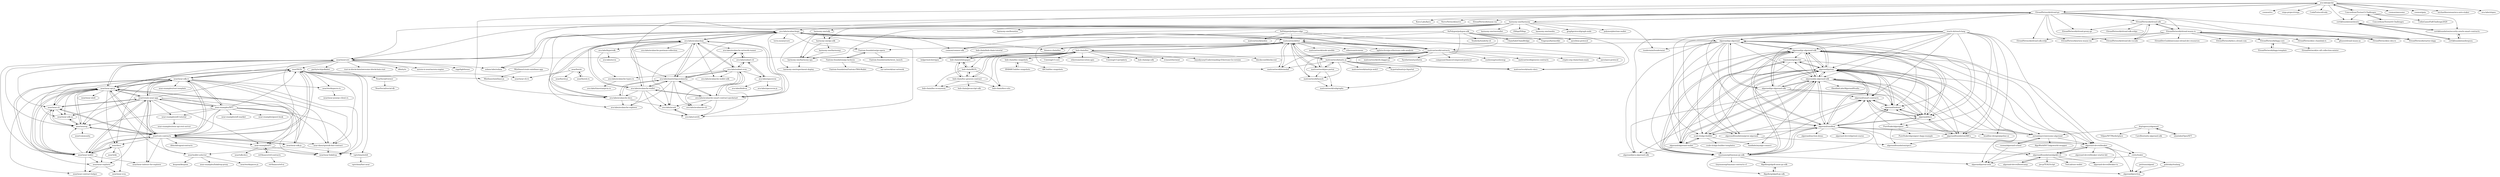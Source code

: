 digraph G {
"ava-labs/avalanchego" -> "ava-labs/avalanchejs"
"ava-labs/avalanchego" -> "ava-labs/avalanche-wallet"
"ava-labs/avalanchego" -> "near/nearcore"
"ava-labs/avalanchego" -> "ava-labs/mastering-avalanche"
"ava-labs/avalanchego" -> "terra-money/core" ["e"=1]
"ava-labs/avalanchego" -> "ava-labs/coreth"
"ava-labs/avalanchego" -> "cosmos/cosmos-sdk" ["e"=1]
"ava-labs/avalanchego" -> "ava-labs/avalanche-smart-contract-quickstart"
"ava-labs/avalanchego" -> "solana-labs/solana" ["e"=1]
"ava-labs/avalanchego" -> "Fantom-foundation/go-opera"
"ava-labs/avalanchego" -> "maticnetwork/bor"
"ava-labs/avalanchego" -> "ava-labs/avalanche-docs"
"ava-labs/avalanchego" -> "algorand/go-algorand"
"ava-labs/avalanchego" -> "binance-chain/bsc" ["e"=1]
"ava-labs/avalanchego" -> "maticnetwork/contracts"
"bnb-chain/whitepaper" -> "bnb-chain/BEPs"
"bnb-chain/whitepaper" -> "bnb-chain/bsc-genesis-contract"
"bnb-chain/whitepaper" -> "bnb-chain/bsc"
"maticnetwork/contracts" -> "maticnetwork/matic.js"
"maticnetwork/contracts" -> "maticnetwork/pos-portal"
"maticnetwork/contracts" -> "maticnetwork/bor"
"maticnetwork/contracts" -> "maticnetwork/heimdall"
"maticnetwork/contracts" -> "maticnetwork/matic-docs"
"maticnetwork/contracts" -> "maticnetwork/launch"
"maticnetwork/contracts" -> "ava-labs/avalanchego"
"maticnetwork/contracts" -> "aave/aave-protocol" ["e"=1]
"maticnetwork/contracts" -> "maticnetwork/eth-dagger.js"
"maticnetwork/contracts" -> "Synthetixio/synthetix" ["e"=1]
"maticnetwork/contracts" -> "near/nearcore"
"maticnetwork/contracts" -> "compound-finance/compound-protocol" ["e"=1]
"maticnetwork/contracts" -> "sushiswap/sushiswap" ["e"=1]
"maticnetwork/contracts" -> "maticnetwork/genesis-contracts"
"maticnetwork/contracts" -> "crypto-org-chain/chain-main" ["e"=1]
"0xPolygon/polygon-edge" -> "maticnetwork/matic-docs"
"0xPolygon/polygon-edge" -> "maticnetwork/contracts"
"0xPolygon/polygon-edge" -> "maticnetwork/miden" ["e"=1]
"0xPolygon/polygon-edge" -> "maticnetwork/bor"
"0xPolygon/polygon-edge" -> "maticnetwork/heimdall"
"bnb-chain/bsc" -> "bnb-chain/bsc-genesis-contract"
"bnb-chain/bsc" -> "bnb-chain/bsc-snapshots"
"bnb-chain/bsc" -> "bnb-chain/whitepaper"
"bnb-chain/bsc" -> "bnb-chain/BEPs"
"bnb-chain/bsc" -> "maticnetwork/bor"
"bnb-chain/bsc" -> "ledgerwatch/erigon" ["e"=1]
"bnb-chain/bsc" -> "bnb-chain/bsc-ecosystem"
"bnb-chain/bsc" -> "Uniswap/v3-core" ["e"=1]
"bnb-chain/bsc" -> "bnb-chain/docs-site"
"bnb-chain/bsc" -> "ethereum/execution-apis" ["e"=1]
"bnb-chain/bsc" -> "Uniswap/v3-periphery" ["e"=1]
"bnb-chain/bsc" -> "bnb-chain/go-sdk"
"bnb-chain/bsc" -> "evmos/ethermint" ["e"=1]
"bnb-chain/bsc" -> "hsyodyssey/Understanding-Ethereum-Go-version" ["e"=1]
"bnb-chain/bsc" -> "blockscout/blockscout" ["e"=1]
"algorand/go-algorand" -> "algorand/py-algorand-sdk"
"algorand/go-algorand" -> "algorand/pyteal"
"algorand/go-algorand" -> "algorand/go-algorand-sdk"
"algorand/go-algorand" -> "algorand/js-algorand-sdk"
"algorand/go-algorand" -> "algorand/sandbox"
"algorand/go-algorand" -> "algorand/algorand-wallet"
"algorand/go-algorand" -> "algorand/indexer"
"algorand/go-algorand" -> "tinymanorg/tinyman-py-sdk"
"algorand/go-algorand" -> "algorand/docs"
"algorand/go-algorand" -> "ava-labs/avalanchego"
"algorand/go-algorand" -> "algorandfoundation/ARCs"
"algorand/go-algorand" -> "tendermint/tendermint" ["e"=1]
"algorand/go-algorand" -> "cosmos/cosmos-sdk" ["e"=1]
"algorand/go-algorand" -> "scale-it/algo-builder"
"algorand/go-algorand" -> "algorand/java-algorand-sdk"
"harmony-one/harmony" -> "harmony-one/sdk"
"harmony-one/harmony" -> "harmony-one/harmony-ops"
"harmony-one/harmony" -> "harmony-one/go-sdk"
"harmony-one/harmony" -> "cosmos/cosmos-sdk" ["e"=1]
"harmony-one/harmony" -> "harmony-one/bounties"
"harmony-one/harmony" -> "harmony-one/onewallet"
"harmony-one/harmony" -> "ElrondNetwork/elrond-go"
"harmony-one/harmony" -> "near/nearcore"
"harmony-one/harmony" -> "Zilliqa/Zilliqa" ["e"=1]
"harmony-one/harmony" -> "harmony-one/onebtc"
"harmony-one/harmony" -> "solana-labs/solana" ["e"=1]
"harmony-one/harmony" -> "ava-labs/avalanchego"
"harmony-one/harmony" -> "tendermint/tendermint" ["e"=1]
"harmony-one/harmony" -> "graphprotocol/graph-node" ["e"=1]
"harmony-one/harmony" -> "polymorpher/one-wallet"
"ava-labs/avalanche-smart-contract-quickstart" -> "ava-labs/mastering-avalanche"
"ava-labs/avalanche-smart-contract-quickstart" -> "ava-labs/avalanchejs"
"ava-labs/avalanche-smart-contract-quickstart" -> "ava-labs/coreth"
"ava-labs/avalanche-smart-contract-quickstart" -> "ava-labs/subnet-evm"
"ava-labs/avalanche-smart-contract-quickstart" -> "ava-labs/avash"
"ava-labs/avalanche-smart-contract-quickstart" -> "ava-labs/avalanche-wallet"
"ava-labs/avalanche-smart-contract-quickstart" -> "ava-labs/avalanche-cli"
"near/nearcore" -> "near/near-sdk-rs"
"near/nearcore" -> "near/near-api-js"
"near/nearcore" -> "near/create-near-app"
"near/nearcore" -> "near/near-cli"
"near/nearcore" -> "near/core-contracts"
"near/nearcore" -> "ava-labs/avalanchego"
"near/nearcore" -> "aurora-is-near/aurora-engine" ["e"=1]
"near/nearcore" -> "near/nearup"
"near/nearcore" -> "solana-labs/solana" ["e"=1]
"near/nearcore" -> "near/near-wallet"
"near/nearcore" -> "sigp/lighthouse" ["e"=1]
"near/nearcore" -> "paritytech/polkadot" ["e"=1]
"near/nearcore" -> "rust-in-blockchain/awesome-blockchain-rust" ["e"=1]
"near/nearcore" -> "dfinity/ic" ["e"=1]
"near/nearcore" -> "near/NEPs"
"bnb-chain/BEPs" -> "bnb-chain/bsc-genesis-contract"
"bnb-chain/BEPs" -> "bnb-chain/whitepaper"
"bnb-chain/BEPs" -> "bnb-chain/docs-site"
"bnb-chain/BEPs" -> "bnb-chain/bsc-ecosystem"
"bnb-chain/bsc-genesis-contract" -> "bnb-chain/BEPs"
"bnb-chain/bsc-genesis-contract" -> "bnb-chain/whitepaper"
"bnb-chain/bsc-genesis-contract" -> "bnb-chain/docs-site"
"bnb-chain/bsc-genesis-contract" -> "bnb-chain/bsc"
"bnb-chain/bsc-genesis-contract" -> "bnb-chain/bsc-ecosystem"
"bnb-chain/bsc-genesis-contract" -> "bnb-chain/javascript-sdk"
"reach-sh/reach-lang" -> "algorand/js-algorand-sdk"
"reach-sh/reach-lang" -> "algorandfoundation/ARCs"
"reach-sh/reach-lang" -> "algorand/pyteal"
"reach-sh/reach-lang" -> "algorand/sandbox"
"reach-sh/reach-lang" -> "PureStake/algosigner"
"reach-sh/reach-lang" -> "scale-it/algo-builder"
"reach-sh/reach-lang" -> "algorand/go-algorand"
"reach-sh/reach-lang" -> "algorand-devrel/beaker"
"reach-sh/reach-lang" -> "algorand/docs"
"reach-sh/reach-lang" -> "algorand/py-algorand-sdk"
"reach-sh/reach-lang" -> "algorandfoundation/grow-algorand"
"reach-sh/reach-lang" -> "tinymanorg/tinyman-py-sdk"
"reach-sh/reach-lang" -> "algorand/go-algorand-sdk"
"reach-sh/reach-lang" -> "algorand/smart-contracts"
"reach-sh/reach-lang" -> "headline-design/pipeline-ui"
"ava-labs/avalanche-wallet" -> "ava-labs/avalanche-explorer"
"ava-labs/avalanche-wallet" -> "ava-labs/avalanchejs"
"ava-labs/avalanche-wallet" -> "ava-labs/avash"
"ava-labs/avalanche-wallet" -> "ava-labs/mastering-avalanche"
"ava-labs/avalanche-wallet" -> "ava-labs/coreth"
"ava-labs/avalanche-wallet" -> "ava-labs/avalanche-smart-contract-quickstart"
"ava-labs/avalanche-wallet" -> "ava-labs/avalanche-docs"
"ava-labs/avalanche-wallet" -> "ava-labs/avalanchego"
"ava-labs/avalanchejs" -> "ava-labs/avalanche-wallet"
"ava-labs/avalanchejs" -> "ava-labs/avalanche-explorer"
"ava-labs/avalanchejs" -> "ava-labs/avalanche-docs"
"ava-labs/avalanchejs" -> "ava-labs/subnet-evm"
"ava-labs/avalanchejs" -> "ava-labs/avalanche-smart-contract-quickstart"
"ava-labs/avalanchejs" -> "ava-labs/avash"
"ava-labs/avalanchejs" -> "ava-labs/mastering-avalanche"
"ava-labs/avalanchejs" -> "ava-labs/avalanche-wallet-sdk"
"ava-labs/avalanchejs" -> "ava-labs/avalanchego"
"ava-labs/avalanchejs" -> "ava-labs/avalanche-postman-collection"
"ava-labs/avalanchejs" -> "ava-labs/hypersdk"
"ava-labs/avalanchejs" -> "ava-labs/avalanche-network-runner"
"ava-labs/avash" -> "ava-labs/coreth"
"ava-labs/coreth" -> "ava-labs/avash"
"ava-labs/mastering-avalanche" -> "ava-labs/avalanche-smart-contract-quickstart"
"ava-labs/mastering-avalanche" -> "ava-labs/avalanche-wallet"
"ava-labs/mastering-avalanche" -> "ava-labs/avalanche-docs"
"ava-labs/mastering-avalanche" -> "ava-labs/avalanchejs"
"ava-labs/mastering-avalanche" -> "ava-labs/avash"
"ava-labs/mastering-avalanche" -> "ava-labs/avalanche-explorer"
"ava-labs/mastering-avalanche" -> "ava-labs/avalanche-cli"
"ava-labs/mastering-avalanche" -> "ava-labs/subnet-evm"
"ava-labs/mastering-avalanche" -> "ava-labs/avalanche-network-runner"
"0xPolygon/polygon-sdk" -> "maticnetwork/matic.js"
"0xPolygon/polygon-sdk" -> "ChainSafe/ChainBridge" ["e"=1]
"0xPolygon/polygon-sdk" -> "maticnetwork/matic-docs"
"0xPolygon/polygon-sdk" -> "Trapesys/fastmerkle"
"0xPolygon/polygon-sdk" -> "maticnetwork/contracts"
"0xPolygon/polygon-sdk" -> "binance-chain/bsc" ["e"=1]
"0xPolygon/polygon-sdk" -> "aave/lens-protocol" ["e"=1]
"0xPolygon/polygon-sdk" -> "Tenderly/tenderly-cli" ["e"=1]
"0xPolygon/polygon-sdk" -> "maticnetwork/bor"
"ElrondNetwork/elrond-go" -> "ElrondNetwork/elrond-sdk"
"ElrondNetwork/elrond-go" -> "ElrondNetwork/elrond-wasm-rs"
"ElrondNetwork/elrond-go" -> "ElrondNetwork/arwen-wasm-vm"
"ElrondNetwork/elrond-go" -> "ElrondNetwork/sc-dex-rs"
"ElrondNetwork/elrond-go" -> "ava-labs/gecko"
"ElrondNetwork/elrond-go" -> "ElrondNetwork/elrond-ide-vscode"
"ElrondNetwork/elrond-go" -> "ElrondNetwork/elrond-proxy-go"
"ElrondNetwork/elrond-go" -> "ElrondNetwork/starter-dapp"
"ElrondNetwork/elrond-go" -> "Kava-Labs/kava" ["e"=1]
"ElrondNetwork/elrond-go" -> "algorand/go-algorand"
"ElrondNetwork/elrond-go" -> "ElrondNetwork/elrond-sdk-erdjs"
"ElrondNetwork/elrond-go" -> "near/nearcore"
"ElrondNetwork/elrond-go" -> "NerveNetwork/nerve" ["e"=1]
"ElrondNetwork/elrond-go" -> "ElrondNetwork/wasm-vm"
"ElrondNetwork/elrond-go" -> "harmony-one/harmony"
"ava-labs/avalanche-docs" -> "ava-labs/avalanchejs"
"ava-labs/avalanche-docs" -> "ava-labs/avash"
"ava-labs/avalanche-docs" -> "ava-labs/avalanche-explorer"
"ava-labs/avalanche-docs" -> "ava-labs/mastering-avalanche"
"ava-labs/subnet-evm" -> "ava-labs/subnet-cli"
"ava-labs/subnet-evm" -> "ava-labs/spacesvm"
"ava-labs/subnet-evm" -> "ava-labs/avalanche-cli"
"ava-labs/subnet-evm" -> "ava-labs/avalanchejs"
"ava-labs/subnet-evm" -> "ava-labs/avalanche-network-runner"
"ava-labs/subnet-evm" -> "ava-labs/avalanche-wallet-sdk"
"ava-labs/subnet-evm" -> "ava-labs/coreth"
"ava-labs/subnet-evm" -> "ava-labs/avalanche-types-rs"
"ava-labs/subnet-evm" -> "ava-labs/avalanche-smart-contract-quickstart"
"ava-labs/subnet-evm" -> "ava-labs/mastering-avalanche"
"ava-labs/gecko" -> "ava-labs/mastering-avalanche"
"ava-labs/gecko" -> "cosmos/ics" ["e"=1]
"ava-labs/gecko" -> "ElrondNetwork/elrond-go"
"ava-labs/gecko" -> "virgo-project/virgo" ["e"=1]
"ava-labs/gecko" -> "CodaProtocol/coda" ["e"=1]
"ava-labs/gecko" -> "Concordium/Testnet3-Challenges"
"ava-labs/gecko" -> "cosmos/awesome" ["e"=1]
"ava-labs/gecko" -> "certikfoundation/shentu"
"ava-labs/gecko" -> "cosmos/gaia" ["e"=1]
"ava-labs/gecko" -> "michaelbnewman/ava-auto-staker"
"ava-labs/gecko" -> "ava-labs/slopes"
"ava-labs/gecko" -> "ava-labs/avalanche-docs"
"near-examples/NFT" -> "near/near-sdk-rs"
"near-examples/NFT" -> "near-examples/FT"
"near-examples/NFT" -> "near/near-linkdrop"
"near-examples/NFT" -> "near/create-near-app"
"near-examples/NFT" -> "near/NEPs"
"near-examples/NFT" -> "near-examples/nft-market"
"near-examples/NFT" -> "near/near-api-js"
"near-examples/NFT" -> "near-examples/nft-tutorial"
"near-examples/NFT" -> "near/core-contracts"
"near-examples/NFT" -> "near-daos/sputnik-dao-contract"
"near-examples/NFT" -> "near-examples/guest-book"
"near-examples/NFT" -> "near/nearup"
"near-examples/NFT" -> "near/near-wallet"
"near/near-sdk-rs" -> "near/NEPs"
"near/near-sdk-rs" -> "near/core-contracts"
"near/near-sdk-rs" -> "near-examples/NFT"
"near/near-sdk-rs" -> "near/near-api-js"
"near/near-sdk-rs" -> "near/create-near-app"
"near/near-sdk-rs" -> "near/nearup"
"near/near-sdk-rs" -> "near-examples/FT"
"near/near-sdk-rs" -> "near/workspaces-rs"
"near/near-sdk-rs" -> "near/near-sdk-as"
"near/near-sdk-rs" -> "near/near-cli"
"near/near-sdk-rs" -> "near/near-linkdrop"
"near/near-sdk-rs" -> "near-examples/rust-template"
"near/near-sdk-rs" -> "near-daos/sputnik-dao-contract"
"near/near-sdk-rs" -> "near/docs"
"near/near-sdk-rs" -> "near/near-wallet"
"ElrondNetwork/elrond-wasm-rs" -> "ElrondNetwork/sc-dex-rs"
"ElrondNetwork/elrond-wasm-rs" -> "ElrondNetwork/elrond-sdk"
"ElrondNetwork/elrond-wasm-rs" -> "ElrondNetwork/docs.elrond.com"
"ElrondNetwork/elrond-wasm-rs" -> "ElrondNetwork/elrond-ide-vscode"
"ElrondNetwork/elrond-wasm-rs" -> "ElrondNetwork/dapp-core"
"ElrondNetwork/elrond-wasm-rs" -> "ElrondNetwork/sc-chainlink-rs"
"ElrondNetwork/elrond-wasm-rs" -> "gfusee/elrond-wasm-as"
"ElrondNetwork/elrond-wasm-rs" -> "ElrondNetwork/starter-dapp"
"ElrondNetwork/elrond-wasm-rs" -> "ElrondNetwork/arwen-wasm-vm"
"ElrondNetwork/elrond-wasm-rs" -> "ElrondDevGuild/awesome-elrond-dev-resources"
"ElrondNetwork/elrond-wasm-rs" -> "ElrondNetwork/elrond-sdk-erdjs"
"near/docs" -> "near/near-explorer"
"near/docs" -> "near/near-evm"
"near/docs" -> "near/wiki"
"near/docs" -> "near/near-wallet"
"Fantom-foundation/go-lachesis" -> "Fantom-foundation/go-opera"
"Fantom-foundation/go-lachesis" -> "Fantom-foundation/Fantom-PWA-Wallet"
"Fantom-foundation/go-lachesis" -> "xar-network/xar-network"
"NearSocial/viewer" -> "NearSocial/social-db"
"near/workspaces-rs" -> "near/near-jsonrpc-client-rs"
"near/borsh" -> "near/borsh-rs"
"near/borsh" -> "near/borsh-js"
"near/borsh" -> "near/near-cli-rs"
"near/borsh-rs" -> "near/borsh"
"Concordium/Testnet4-Challenges" -> "Concordium/Testnet3-Challenges"
"ava-labs/avalanche-types-rs" -> "ava-labs/timestampvm-rs"
"algorand-devrel/beaker" -> "algorand-devrel/beaker-ts"
"algorand-devrel/beaker" -> "algorand/pyteal-utils"
"algorand-devrel/beaker" -> "algorand/graviton"
"algorand-devrel/beaker" -> "crytic/tealer"
"algorand-devrel/beaker" -> "algorandfoundation/algokit-cli"
"algorand-devrel/beaker" -> "algorand-devrel/beaker-starter-kit"
"algorand/py-algorand-sdk" -> "algorand/pyteal"
"algorand/py-algorand-sdk" -> "algorand/sandbox"
"algorand/py-algorand-sdk" -> "tinymanorg/tinyman-py-sdk"
"algorand/py-algorand-sdk" -> "algorand/js-algorand-sdk"
"algorand/py-algorand-sdk" -> "algorand/docs"
"algorand/py-algorand-sdk" -> "algorand/go-algorand-sdk"
"algorand/py-algorand-sdk" -> "algorand-devrel/beaker"
"algorand/py-algorand-sdk" -> "algorand/indexer"
"algorand/py-algorand-sdk" -> "algorandfoundation/algokit-cli"
"algorand/py-algorand-sdk" -> "algorand/go-algorand"
"algorand/py-algorand-sdk" -> "aorumbayev/awesome-algorand"
"algorand/py-algorand-sdk" -> "tinymanorg/asa-list"
"algorand/py-algorand-sdk" -> "algorand/algorand-wallet"
"algorand/py-algorand-sdk" -> "algorandfoundation/grow-algorand"
"algorand/py-algorand-sdk" -> "crytic/tealer"
"algorand/pyteal" -> "algorand/py-algorand-sdk"
"algorand/pyteal" -> "algorand/sandbox"
"algorand/pyteal" -> "algorand/js-algorand-sdk"
"algorand/pyteal" -> "tinymanorg/tinyman-py-sdk"
"algorand/pyteal" -> "algorand/docs"
"algorand/pyteal" -> "algorand/indexer"
"algorand/pyteal" -> "algorand-devrel/beaker"
"algorand/pyteal" -> "algorand/smart-contracts"
"algorand/pyteal" -> "algorand/algorand-wallet"
"algorand/pyteal" -> "algorand/pyteal-utils"
"algorand/pyteal" -> "scale-it/algo-builder"
"algorand/pyteal" -> "tinymanorg/asa-list"
"algorand/pyteal" -> "aorumbayev/awesome-algorand"
"algorand/pyteal" -> "algorand/go-algorand"
"algorand/pyteal" -> "algorandfoundation/ARCs"
"algorand/sandbox" -> "algorand/pyteal"
"algorand/sandbox" -> "algorand/py-algorand-sdk"
"algorand/sandbox" -> "algorand/js-algorand-sdk"
"algorand/sandbox" -> "algorand/smart-contracts"
"algorand/sandbox" -> "algorand/docs"
"algorand/sandbox" -> "tinymanorg/tinyman-py-sdk"
"algorand/sandbox" -> "algorand/auction-demo"
"algorand/sandbox" -> "algorand-devrel/beaker"
"algorand/sandbox" -> "algorand/indexer"
"algorand/sandbox" -> "algorandfoundation/ARCs"
"algorand/sandbox" -> "algorand-devrel/pyteal-course"
"algorand/sandbox" -> "aorumbayev/awesome-algorand"
"algorand/sandbox" -> "algorandfoundation/algokit-cli"
"algorand/sandbox" -> "algorandfoundation/grow-algorand"
"algorand/sandbox" -> "scale-it/algo-builder"
"algorandfoundation/grow-algorand" -> "algorandfoundation/specs"
"aorumbayev/awesome-algorand" -> "cusma/algorand-school"
"aorumbayev/awesome-algorand" -> "algorand-devrel/beaker"
"aorumbayev/awesome-algorand" -> "AlgoWorldNFT/algoworld-swapper"
"algorand/pyteal-utils" -> "algorand/graviton"
"algorand/smart-contracts" -> "algorand/docs"
"algorand/smart-contracts" -> "algorand/indexer"
"tinymanorg/tinyman-py-sdk" -> "algorand/py-algorand-sdk"
"tinymanorg/tinyman-py-sdk" -> "algorand/pyteal"
"tinymanorg/tinyman-py-sdk" -> "Algofiorg/algofi-py-sdk"
"tinymanorg/tinyman-py-sdk" -> "Algofiorg/algofi-amm-py-sdk"
"tinymanorg/tinyman-py-sdk" -> "algorand/pyteal-utils"
"tinymanorg/tinyman-py-sdk" -> "tinymanorg/tinyman-contracts-v1"
"tinymanorg/tinyman-py-sdk" -> "algorand/sandbox"
"tinymanorg/tinyman-py-sdk" -> "tinymanorg/asa-list"
"tinymanorg/tinyman-py-sdk" -> "algorand/indexer"
"maticnetwork/matic.js" -> "maticnetwork/pos-portal"
"maticnetwork/matic.js" -> "maticnetwork/contracts"
"maticnetwork/matic.js" -> "maticnetwork/bor"
"maticnetwork/matic.js" -> "maticnetwork/launch"
"maticnetwork/matic.js" -> "maticnetwork/subgraphs"
"maticnetwork/matic.js" -> "maticnetwork/heimdall"
"maticnetwork/matic.js" -> "maticnetwork/maticjs-web3"
"maticnetwork/matic.js" -> "maticnetwork/matic-docs"
"maticnetwork/matic.js" -> "fx-portal/maticjs-fxportal"
"maticnetwork/heimdall" -> "maticnetwork/bor"
"near/near-api-js" -> "near/create-near-app"
"near/near-api-js" -> "near/nearup"
"near/near-api-js" -> "near/near-cli"
"near/near-api-js" -> "near/core-contracts"
"near/near-api-js" -> "near/near-sdk-rs"
"near/near-api-js" -> "near/NEPs"
"near/near-api-js" -> "near/near-wallet"
"near/near-api-js" -> "near/docs"
"near/near-api-js" -> "near/near-explorer"
"near/near-api-js" -> "near/near-sdk-as"
"near/near-api-js" -> "near/wallet-selector"
"near/near-api-js" -> "near/near-sdk-js"
"near/near-api-js" -> "near/near-shell" ["e"=1]
"near/near-api-js" -> "near/near-contract-helper"
"near/near-api-js" -> "near/nearcore"
"near/create-near-app" -> "near/near-api-js"
"near/create-near-app" -> "near/near-cli"
"near/create-near-app" -> "near/core-contracts"
"near/create-near-app" -> "near/nearup"
"near/create-near-app" -> "near/near-sdk-as"
"near/create-near-app" -> "near/near-sdk-rs"
"near/create-near-app" -> "near-examples/FT"
"near/create-near-app" -> "near/NEPs"
"near/create-near-app" -> "near-examples/NFT"
"near/create-near-app" -> "near/near-wallet"
"near/create-near-app" -> "near/near-explorer"
"near/create-near-app" -> "near-daos/sputnik-dao-contract"
"near/create-near-app" -> "near/near-indexer-for-explorer"
"near/create-near-app" -> "near/near-linkdrop"
"near/create-near-app" -> "near-examples/nft-tutorial"
"ava-labs/spacesvm" -> "ava-labs/subnet-cli"
"ava-labs/spacesvm" -> "ava-labs/blobvm"
"ava-labs/spacesvm" -> "ava-labs/spacesvm-js"
"near/near-wallet" -> "near/nearup"
"near/near-wallet" -> "near/near-contract-helper"
"near/near-wallet" -> "near/near-api-js"
"near/near-wallet" -> "near/near-cli"
"near/near-wallet" -> "near/docs"
"near/near-wallet" -> "near/near-indexer-for-explorer"
"near/near-wallet" -> "near/near-explorer"
"near/near-wallet" -> "near/near-sdk-rs"
"near/near-wallet" -> "near/core-contracts"
"near/near-wallet" -> "near/create-near-app"
"BNB48Club/bsc-snapshots" -> "bnb-chain/bsc-snapshots"
"ava-labs/avalanche-network-runner" -> "ava-labs/subnet-cli"
"petitnau/algoml" -> "algorand/graviton"
"maticnetwork/bor" -> "maticnetwork/heimdall"
"maticnetwork/bor" -> "maticnetwork/contracts"
"maticnetwork/bor" -> "maticnetwork/pos-portal"
"maticnetwork/bor" -> "maticnetwork/matic.js"
"maticnetwork/bor" -> "maticnetwork/launch"
"maticnetwork/bor" -> "Fantom-foundation/go-opera"
"maticnetwork/bor" -> "binance-chain/bsc" ["e"=1]
"maticnetwork/bor" -> "bnb-chain/bsc"
"maticnetwork/bor" -> "ledgerwatch/erigon" ["e"=1]
"maticnetwork/bor" -> "ava-labs/avalanchego"
"maticnetwork/bor" -> "maticnetwork/node-ansible"
"maticnetwork/bor" -> "ethereum/evmone" ["e"=1]
"maticnetwork/bor" -> "agiletechvn/go-ethereum-code-analysis" ["e"=1]
"crytic/tealer" -> "algorand/graviton"
"crytic/tealer" -> "algorand/pyteal-utils"
"crytic/tealer" -> "pzbitskiy/tealang"
"bnb-chain/bsc-snapshots" -> "48Club/bsc-snapshots"
"bnb-chain/bsc-snapshots" -> "BNB48Club/bsc-snapshots"
"ava-labs/hypersdk" -> "ava-labs/xsvm"
"ava-labs/hypersdk" -> "ava-labs/avalanche-types-rs"
"near/near-sdk-js" -> "near/NEPs"
"near/near-sdk-js" -> "near/near-api-js"
"near/near-sdk-js" -> "near/wallet-selector"
"near/near-sdk-js" -> "near/core-contracts"
"near/near-sdk-js" -> "vgrichina/web4"
"maticnetwork/pos-portal" -> "maticnetwork/matic.js"
"maticnetwork/pos-portal" -> "maticnetwork/contracts"
"maticnetwork/pos-portal" -> "maticnetwork/launch"
"maticnetwork/pos-portal" -> "maticnetwork/bor"
"maticnetwork/pos-portal" -> "maticnetwork/subgraphs"
"near-examples/FT" -> "ref-finance/ref-contracts"
"near-examples/FT" -> "near/sdk-docs"
"near-examples/FT" -> "near/near-linkdrop"
"near/core-contracts" -> "near/near-cli"
"near/core-contracts" -> "near/near-sdk-rs"
"near/core-contracts" -> "near/nearup"
"near/core-contracts" -> "near/create-near-app"
"near/core-contracts" -> "near/near-api-js"
"near/core-contracts" -> "near/NEPs"
"near/core-contracts" -> "near-examples/FT"
"near/core-contracts" -> "near-daos/sputnik-dao-contract"
"near/core-contracts" -> "near/near-linkdrop"
"near/core-contracts" -> "near/docs"
"near/core-contracts" -> "near/near-indexer-for-explorer"
"near/core-contracts" -> "ilblackdragon/contracts"
"near/core-contracts" -> "near/near-sdk-js"
"near/core-contracts" -> "near/near-wallet"
"near/core-contracts" -> "near/wallet-selector"
"Fantom-foundation/go-opera" -> "Fantom-foundation/go-lachesis"
"Fantom-foundation/go-opera" -> "Fantom-foundation/lachesis_launch"
"PureStake/algosigner" -> "PureStake/algosigner-dapp-example"
"PureStake/algosigner" -> "algorandfoundation/specs"
"PureStake/algosigner" -> "algorand/smart-contracts"
"PureStake/algosigner" -> "headline-design/pipeline-ui"
"near-daos/sputnik-dao-contract" -> "near/near-linkdrop"
"algorand/js-algorand-sdk" -> "algorand/pyteal"
"algorand/js-algorand-sdk" -> "algorand/algorand-wallet"
"algorand/js-algorand-sdk" -> "algorand/py-algorand-sdk"
"algorand/js-algorand-sdk" -> "randlabs/myalgo-connect"
"algorand/js-algorand-sdk" -> "algorand/sandbox"
"algorand/js-algorand-sdk" -> "algorand/go-algorand-sdk"
"algorand/js-algorand-sdk" -> "algorand/smart-contracts"
"algorand/js-algorand-sdk" -> "scale-it/algo-builder"
"algorand/js-algorand-sdk" -> "algorand/docs"
"algorand/js-algorand-sdk" -> "ObsidianLabs/AlgorandStudio" ["e"=1]
"algorand/js-algorand-sdk" -> "algorandfoundation/ARCs"
"algorand/js-algorand-sdk" -> "algorand/indexer"
"algorand/js-algorand-sdk" -> "tinymanorg/asa-list"
"algorand/js-algorand-sdk" -> "algorand/java-algorand-sdk"
"algorand/js-algorand-sdk" -> "algorandfoundation/algokit-cli"
"maticnetwork/launch" -> "maticnetwork/subgraphs"
"certikfoundation/shentu" -> "certikfoundation/security-oracle-smart-contracts"
"certikfoundation/shentu" -> "certikfoundation/deepsea"
"algorand-devrel/bootcamp" -> "algorandfoundation/algokit-cli"
"algorandfoundation/algokit-cli" -> "algorand-devrel/beaker"
"algorandfoundation/algokit-cli" -> "joe-p/TEALScript"
"algorandfoundation/algokit-cli" -> "algorand-devrel/bootcamp"
"algorandfoundation/algokit-cli" -> "TxnLab/use-wallet"
"algorandfoundation/algokit-cli" -> "algorand-devrel/beaker-ts"
"bnb-chain/bnb-chain-tutorial" -> "bnb-chain/whitepaper"
"ava-labs/subnet-cli" -> "ava-labs/spacesvm"
"ava-labs/subnet-cli" -> "ava-labs/subnet-evm"
"ava-labs/subnet-cli" -> "ava-labs/avalanche-network-runner"
"ElrondNetwork/sc-dex-rs" -> "ElrondNetwork/elrond-wasm-rs"
"Concordium/Testnet3-Challenges" -> "Concordium/Testnet4-Challenges"
"Concordium/Testnet3-Challenges" -> "ava-labs/gecko"
"Concordium/Testnet3-Challenges" -> "CodinGame/FallChallenge2020"
"Concordium/Testnet3-Challenges" -> "certikfoundation/security-oracle-smart-contracts"
"Concordium/Testnet3-Challenges" -> "certikfoundation/shentu"
"algorand/docs" -> "algorand/smart-contracts"
"algorand/docs" -> "algorand/pyteal"
"algorand/docs" -> "algorand/py-algorand-sdk"
"algorand/docs" -> "algorand/indexer"
"algorand/docs" -> "algorandfoundation/ARCs"
"algorand/docs" -> "PureStake/algosigner"
"algorand/docs" -> "algorand/sandbox"
"algorand/docs" -> "algorand/js-algorand-sdk"
"tinymanorg/asa-list" -> "aorumbayev/awesome-algorand"
"tinymanorg/asa-list" -> "tinymanorg/tinyman-py-sdk"
"tinymanorg/asa-list" -> "algorand/pyteal"
"tinymanorg/asa-list" -> "algorandfoundation/grow-algorand"
"Mintbase/create-mintbase-app" -> "Mintbase/mintbase-js"
"algorand/go-algorand-sdk" -> "algorand/js-algorand-sdk"
"algorand/go-algorand-sdk" -> "algorand/py-algorand-sdk"
"algorand/go-algorand-sdk" -> "algorand/java-algorand-sdk"
"algorand/go-algorand-sdk" -> "algorand/indexer"
"algorand/go-algorand-sdk" -> "algorand/go-algorand"
"algorand/go-algorand-sdk" -> "algorand/pyteal"
"algorand/go-algorand-sdk" -> "algorand/smart-contracts"
"algorand/go-algorand-sdk" -> "algorand/docs"
"algorand/go-algorand-sdk" -> "tinymanorg/tinyman-py-sdk"
"near-examples/nft-tutorial" -> "near-examples/near-api-rest-server"
"deptagency/algomart" -> "ulamlabs/OpenNFT"
"deptagency/algomart" -> "Vilijan/NFTMarketplace"
"deptagency/algomart" -> "CareBoo/unity-algorand-sdk"
"deptagency/algomart" -> "aorumbayev/awesome-algorand"
"harmony-one/go-sdk" -> "harmony-one/harmony-ops"
"harmony-one/go-sdk" -> "harmony-one/harmonyj"
"near/near-sdk-as" -> "near/nearup"
"ulamlabs/OpenNFT" -> "deptagency/algomart"
"near/wallet-selector" -> "keypom/keypom"
"near/wallet-selector" -> "near-examples/linkdrop-proxy"
"near/wallet-selector" -> "near/workspaces-js"
"ref-finance/ref-contracts" -> "ref-finance/ref-ui"
"ref-finance/ref-contracts" -> "near-examples/FT"
"certikfoundation/deepsea" -> "certikfoundation/security-oracle-smart-contracts"
"certikfoundation/deepsea" -> "certikfoundation/shentu"
"certikfoundation/security-oracle-smart-contracts" -> "certikfoundation/shentu"
"certikfoundation/security-oracle-smart-contracts" -> "certikfoundation/deepsea"
"ElrondNetwork/dapp-core" -> "ElrondNetwork/sc-nft-collection-minter"
"ElrondNetwork/dapp-core" -> "ElrondNetwork/dapp-template"
"ElrondNetwork/elrond-ide-vscode" -> "ElrondNetwork/elrond-sdk"
"Algofiorg/algofi-py-sdk" -> "Algofiorg/algofi-amm-py-sdk"
"ElrondNetwork/elrond-sdk" -> "ElrondNetwork/elrond-ide-vscode"
"ElrondNetwork/elrond-sdk" -> "ElrondNetwork/elrond-wasm-rs"
"ElrondNetwork/elrond-sdk" -> "ElrondNetwork/elrond-proxy-go"
"ElrondNetwork/elrond-sdk" -> "ElrondNetwork/elrond-sdk-erdpy"
"ElrondNetwork/elrond-sdk" -> "ElrondNetwork/starter-dapp"
"near/near-cli" -> "near/nearup"
"near/near-cli" -> "near/near-api-js"
"near/near-cli" -> "near/core-contracts"
"near/near-cli" -> "near/create-near-app"
"near/near-cli" -> "near/near-wallet"
"near/near-cli" -> "near/near-sdk-as"
"algorandfoundation/ARCs" -> "algorandfoundation/specs"
"algorandfoundation/ARCs" -> "algorand-devrel/beaker"
"algorandfoundation/ARCs" -> "algorand/docs"
"algorandfoundation/ARCs" -> "algorand/indexer"
"cusma/algorand-school" -> "aorumbayev/awesome-algorand"
"cusma/algorand-school" -> "algorand/pyteal-utils"
"algorand/algorand-wallet" -> "algorand/js-algorand-sdk"
"algorand/algorand-wallet" -> "algorand/pyteal"
"algorand/algorand-wallet" -> "algorand/smart-contracts"
"algorand/algorand-wallet" -> "tinymanorg/tinyman-py-sdk"
"algorand/algorand-wallet" -> "algorand/java-algorand-sdk"
"algorand/algorand-wallet" -> "scale-it/algo-builder"
"algorand/indexer" -> "algorand/smart-contracts"
"algorand/indexer" -> "algorand/pyteal"
"algorand/indexer" -> "algorand/docs"
"ElrondNetwork/dapp-template" -> "ElrondNetwork/dapp-core"
"harmony-one/harmony-ops" -> "harmony-one/experiment-deploy"
"scale-it/algo-builder" -> "scale-it/algo-builder-templates"
"scale-it/algo-builder" -> "algorand/smart-contracts"
"scale-it/algo-builder" -> "algorand/js-algorand-sdk"
"scale-it/algo-builder" -> "randlabs/myalgo-connect"
"scale-it/algo-builder" -> "algorand/pyteal"
"scale-it/algo-builder" -> "algorand/algorand-wallet"
"Algofiorg/algofi-amm-py-sdk" -> "Algofiorg/algofi-py-sdk"
"near/NEPs" -> "near/near-sdk-rs"
"near/NEPs" -> "near/near-linkdrop"
"near/NEPs" -> "Mintbase/mintbase-js"
"near/NEPs" -> "near/core-contracts"
"near/NEPs" -> "near/near-api-js"
"near/NEPs" -> "near-daos/sputnik-dao-contract"
"near/NEPs" -> "near/workspaces-rs"
"near/NEPs" -> "near/near-cli-rs"
"near/NEPs" -> "NearSocial/viewer"
"near/NEPs" -> "vgrichina/web4"
"vgrichina/web4" -> "vgrichina/fast-near"
"harmony-one/sdk" -> "harmony-one/go-sdk"
"harmony-one/sdk" -> "harmony-one/harmony-ops"
"harmony-one/sdk" -> "harmony-one/experiment-deploy"
"near/near-explorer" -> "near/near-evm"
"near/near-explorer" -> "near/near-contract-helper"
"near/nearup" -> "near/near-cli"
"near/nearup" -> "near/community"
"near/nearup" -> "near/near-api-js"
"near/nearup" -> "near/near-sdk-as"
"near/nearup" -> "near/core-contracts"
"harmony-one/harmonyj" -> "harmony-one/harmony-ops"
"pzbitskiy/tealang" -> "algorand/graviton"
"ava-labs/avalanchego" ["l"="46.169,-26.418"]
"ava-labs/avalanchejs" ["l"="46.118,-26.427"]
"ava-labs/avalanche-wallet" ["l"="46.137,-26.417"]
"near/nearcore" ["l"="46.224,-26.529"]
"ava-labs/mastering-avalanche" ["l"="46.102,-26.43"]
"terra-money/core" ["l"="47.358,-23.516"]
"ava-labs/coreth" ["l"="46.141,-26.435"]
"cosmos/cosmos-sdk" ["l"="47.195,-23.523"]
"ava-labs/avalanche-smart-contract-quickstart" ["l"="46.121,-26.41"]
"solana-labs/solana" ["l"="43.994,-27.093"]
"Fantom-foundation/go-opera" ["l"="46.211,-26.357"]
"maticnetwork/bor" ["l"="46.259,-26.379"]
"ava-labs/avalanche-docs" ["l"="46.104,-26.418"]
"algorand/go-algorand" ["l"="46.058,-26.322"]
"binance-chain/bsc" ["l"="45.768,-27.018"]
"maticnetwork/contracts" ["l"="46.251,-26.422"]
"bnb-chain/whitepaper" ["l"="46.349,-26.276"]
"bnb-chain/BEPs" ["l"="46.367,-26.284"]
"bnb-chain/bsc-genesis-contract" ["l"="46.361,-26.3"]
"bnb-chain/bsc" ["l"="46.336,-26.316"]
"maticnetwork/matic.js" ["l"="46.291,-26.397"]
"maticnetwork/pos-portal" ["l"="46.27,-26.397"]
"maticnetwork/heimdall" ["l"="46.248,-26.398"]
"maticnetwork/matic-docs" ["l"="46.298,-26.433"]
"maticnetwork/launch" ["l"="46.279,-26.381"]
"aave/aave-protocol" ["l"="45.617,-27.11"]
"maticnetwork/eth-dagger.js" ["l"="46.27,-26.457"]
"Synthetixio/synthetix" ["l"="45.607,-27.129"]
"compound-finance/compound-protocol" ["l"="45.653,-27.117"]
"sushiswap/sushiswap" ["l"="45.684,-27.112"]
"maticnetwork/genesis-contracts" ["l"="46.237,-26.445"]
"crypto-org-chain/chain-main" ["l"="47.09,-23.408"]
"0xPolygon/polygon-edge" ["l"="46.276,-26.421"]
"maticnetwork/miden" ["l"="44.709,-25.302"]
"bnb-chain/bsc-snapshots" ["l"="46.401,-26.282"]
"ledgerwatch/erigon" ["l"="46.661,-25.186"]
"bnb-chain/bsc-ecosystem" ["l"="46.335,-26.29"]
"Uniswap/v3-core" ["l"="45.69,-27.163"]
"bnb-chain/docs-site" ["l"="46.374,-26.312"]
"ethereum/execution-apis" ["l"="46.669,-25.209"]
"Uniswap/v3-periphery" ["l"="45.73,-27.197"]
"bnb-chain/go-sdk" ["l"="46.363,-26.337"]
"evmos/ethermint" ["l"="47.278,-23.485"]
"hsyodyssey/Understanding-Ethereum-Go-version" ["l"="48.123,-25.366"]
"blockscout/blockscout" ["l"="47.058,-26.413"]
"algorand/py-algorand-sdk" ["l"="46.029,-26.271"]
"algorand/pyteal" ["l"="46.037,-26.282"]
"algorand/go-algorand-sdk" ["l"="46.044,-26.297"]
"algorand/js-algorand-sdk" ["l"="46.026,-26.295"]
"algorand/sandbox" ["l"="46.013,-26.272"]
"algorand/algorand-wallet" ["l"="46.031,-26.307"]
"algorand/indexer" ["l"="46.05,-26.286"]
"tinymanorg/tinyman-py-sdk" ["l"="46.027,-26.259"]
"algorand/docs" ["l"="46.022,-26.284"]
"algorandfoundation/ARCs" ["l"="46.044,-26.27"]
"tendermint/tendermint" ["l"="47.174,-23.573"]
"scale-it/algo-builder" ["l"="46.013,-26.309"]
"algorand/java-algorand-sdk" ["l"="46.031,-26.326"]
"harmony-one/harmony" ["l"="46.14,-26.517"]
"harmony-one/sdk" ["l"="46.128,-26.557"]
"harmony-one/harmony-ops" ["l"="46.142,-26.561"]
"harmony-one/go-sdk" ["l"="46.149,-26.549"]
"harmony-one/bounties" ["l"="46.112,-26.524"]
"harmony-one/onewallet" ["l"="46.167,-26.529"]
"ElrondNetwork/elrond-go" ["l"="46.074,-26.5"]
"Zilliqa/Zilliqa" ["l"="46.083,-28.12"]
"harmony-one/onebtc" ["l"="46.164,-26.502"]
"graphprotocol/graph-node" ["l"="46.677,-25.159"]
"polymorpher/one-wallet" ["l"="46.113,-26.544"]
"ava-labs/subnet-evm" ["l"="46.086,-26.42"]
"ava-labs/avash" ["l"="46.124,-26.44"]
"ava-labs/avalanche-cli" ["l"="46.097,-26.398"]
"near/near-sdk-rs" ["l"="46.267,-26.596"]
"near/near-api-js" ["l"="46.272,-26.57"]
"near/create-near-app" ["l"="46.255,-26.586"]
"near/near-cli" ["l"="46.246,-26.564"]
"near/core-contracts" ["l"="46.275,-26.584"]
"aurora-is-near/aurora-engine" ["l"="25.664,36.863"]
"near/nearup" ["l"="46.243,-26.576"]
"near/near-wallet" ["l"="46.262,-26.563"]
"sigp/lighthouse" ["l"="46.712,-25.189"]
"paritytech/polkadot" ["l"="47.199,-22.784"]
"rust-in-blockchain/awesome-blockchain-rust" ["l"="46.759,-25.194"]
"dfinity/ic" ["l"="29.092,-26.004"]
"near/NEPs" ["l"="46.292,-26.6"]
"bnb-chain/javascript-sdk" ["l"="46.401,-26.307"]
"reach-sh/reach-lang" ["l"="45.999,-26.284"]
"PureStake/algosigner" ["l"="45.975,-26.282"]
"algorand-devrel/beaker" ["l"="46.023,-26.245"]
"algorandfoundation/grow-algorand" ["l"="46.006,-26.254"]
"algorand/smart-contracts" ["l"="46.013,-26.296"]
"headline-design/pipeline-ui" ["l"="45.958,-26.29"]
"ava-labs/avalanche-explorer" ["l"="46.114,-26.397"]
"ava-labs/avalanche-wallet-sdk" ["l"="46.092,-26.445"]
"ava-labs/avalanche-postman-collection" ["l"="46.12,-26.458"]
"ava-labs/hypersdk" ["l"="46.07,-26.442"]
"ava-labs/avalanche-network-runner" ["l"="46.081,-26.406"]
"0xPolygon/polygon-sdk" ["l"="46.312,-26.412"]
"ChainSafe/ChainBridge" ["l"="47.142,-22.669"]
"Trapesys/fastmerkle" ["l"="46.339,-26.417"]
"aave/lens-protocol" ["l"="46.407,-25.114"]
"Tenderly/tenderly-cli" ["l"="46.462,-24.985"]
"ElrondNetwork/elrond-sdk" ["l"="46.057,-26.549"]
"ElrondNetwork/elrond-wasm-rs" ["l"="46.033,-26.544"]
"ElrondNetwork/arwen-wasm-vm" ["l"="46.052,-26.519"]
"ElrondNetwork/sc-dex-rs" ["l"="46.027,-26.525"]
"ava-labs/gecko" ["l"="46.025,-26.47"]
"ElrondNetwork/elrond-ide-vscode" ["l"="46.062,-26.535"]
"ElrondNetwork/elrond-proxy-go" ["l"="46.077,-26.532"]
"ElrondNetwork/starter-dapp" ["l"="46.048,-26.531"]
"Kava-Labs/kava" ["l"="47.116,-23.55"]
"ElrondNetwork/elrond-sdk-erdjs" ["l"="46.038,-26.513"]
"NerveNetwork/nerve" ["l"="46.071,-28.226"]
"ElrondNetwork/wasm-vm" ["l"="46.049,-26.493"]
"ava-labs/subnet-cli" ["l"="46.062,-26.406"]
"ava-labs/spacesvm" ["l"="46.042,-26.403"]
"ava-labs/avalanche-types-rs" ["l"="46.054,-26.428"]
"cosmos/ics" ["l"="47.111,-23.524"]
"virgo-project/virgo" ["l"="47.074,-23.57"]
"CodaProtocol/coda" ["l"="44.662,-25.418"]
"Concordium/Testnet3-Challenges" ["l"="45.962,-26.471"]
"cosmos/awesome" ["l"="47.135,-23.454"]
"certikfoundation/shentu" ["l"="45.946,-26.501"]
"cosmos/gaia" ["l"="47.165,-23.497"]
"michaelbnewman/ava-auto-staker" ["l"="46.005,-26.481"]
"ava-labs/slopes" ["l"="46.002,-26.46"]
"near-examples/NFT" ["l"="46.26,-26.615"]
"near-examples/FT" ["l"="46.278,-26.629"]
"near/near-linkdrop" ["l"="46.278,-26.609"]
"near-examples/nft-market" ["l"="46.255,-26.659"]
"near-examples/nft-tutorial" ["l"="46.225,-26.627"]
"near-daos/sputnik-dao-contract" ["l"="46.251,-26.605"]
"near-examples/guest-book" ["l"="46.235,-26.651"]
"near/workspaces-rs" ["l"="46.303,-26.625"]
"near/near-sdk-as" ["l"="46.232,-26.587"]
"near-examples/rust-template" ["l"="46.256,-26.634"]
"near/docs" ["l"="46.291,-26.556"]
"ElrondNetwork/docs.elrond.com" ["l"="46.017,-26.562"]
"ElrondNetwork/dapp-core" ["l"="46.005,-26.586"]
"ElrondNetwork/sc-chainlink-rs" ["l"="46.009,-26.545"]
"gfusee/elrond-wasm-as" ["l"="46.03,-26.569"]
"ElrondDevGuild/awesome-elrond-dev-resources" ["l"="46.001,-26.558"]
"near/near-explorer" ["l"="46.278,-26.548"]
"near/near-evm" ["l"="46.299,-26.535"]
"near/wiki" ["l"="46.319,-26.541"]
"Fantom-foundation/go-lachesis" ["l"="46.212,-26.32"]
"Fantom-foundation/Fantom-PWA-Wallet" ["l"="46.213,-26.288"]
"xar-network/xar-network" ["l"="46.229,-26.303"]
"NearSocial/viewer" ["l"="46.345,-26.598"]
"NearSocial/social-db" ["l"="46.373,-26.599"]
"near/near-jsonrpc-client-rs" ["l"="46.319,-26.649"]
"near/borsh" ["l"="46.382,-26.704"]
"near/borsh-rs" ["l"="46.409,-26.715"]
"near/borsh-js" ["l"="46.385,-26.734"]
"near/near-cli-rs" ["l"="46.343,-26.659"]
"Concordium/Testnet4-Challenges" ["l"="45.947,-26.451"]
"ava-labs/timestampvm-rs" ["l"="46.03,-26.428"]
"algorand-devrel/beaker-ts" ["l"="45.999,-26.229"]
"algorand/pyteal-utils" ["l"="46.038,-26.236"]
"algorand/graviton" ["l"="46.027,-26.209"]
"crytic/tealer" ["l"="46.033,-26.222"]
"algorandfoundation/algokit-cli" ["l"="45.991,-26.243"]
"algorand-devrel/beaker-starter-kit" ["l"="46.064,-26.239"]
"aorumbayev/awesome-algorand" ["l"="46.052,-26.231"]
"tinymanorg/asa-list" ["l"="46.046,-26.255"]
"algorand/auction-demo" ["l"="45.962,-26.259"]
"algorand-devrel/pyteal-course" ["l"="45.974,-26.298"]
"algorandfoundation/specs" ["l"="45.986,-26.26"]
"cusma/algorand-school" ["l"="46.06,-26.213"]
"AlgoWorldNFT/algoworld-swapper" ["l"="46.081,-26.213"]
"Algofiorg/algofi-py-sdk" ["l"="46.015,-26.217"]
"Algofiorg/algofi-amm-py-sdk" ["l"="46.015,-26.23"]
"tinymanorg/tinyman-contracts-v1" ["l"="45.997,-26.215"]
"maticnetwork/subgraphs" ["l"="46.295,-26.374"]
"maticnetwork/maticjs-web3" ["l"="46.319,-26.378"]
"fx-portal/maticjs-fxportal" ["l"="46.324,-26.391"]
"near/wallet-selector" ["l"="46.324,-26.57"]
"near/near-sdk-js" ["l"="46.307,-26.586"]
"near/near-shell" ["l"="44.89,-25.456"]
"near/near-contract-helper" ["l"="46.264,-26.542"]
"near/near-indexer-for-explorer" ["l"="46.295,-26.572"]
"ava-labs/blobvm" ["l"="46.021,-26.391"]
"ava-labs/spacesvm-js" ["l"="46.015,-26.405"]
"BNB48Club/bsc-snapshots" ["l"="46.417,-26.265"]
"petitnau/algoml" ["l"="46.017,-26.181"]
"maticnetwork/node-ansible" ["l"="46.27,-26.344"]
"ethereum/evmone" ["l"="46.731,-25.163"]
"agiletechvn/go-ethereum-code-analysis" ["l"="48.156,-25.426"]
"pzbitskiy/tealang" ["l"="46.035,-26.193"]
"48Club/bsc-snapshots" ["l"="46.43,-26.282"]
"ava-labs/xsvm" ["l"="46.048,-26.447"]
"vgrichina/web4" ["l"="46.33,-26.608"]
"ref-finance/ref-contracts" ["l"="46.283,-26.665"]
"near/sdk-docs" ["l"="46.292,-26.651"]
"ilblackdragon/contracts" ["l"="46.232,-26.606"]
"Fantom-foundation/lachesis_launch" ["l"="46.225,-26.339"]
"PureStake/algosigner-dapp-example" ["l"="45.939,-26.282"]
"randlabs/myalgo-connect" ["l"="45.998,-26.325"]
"ObsidianLabs/AlgorandStudio" ["l"="21.785,27.304"]
"certikfoundation/security-oracle-smart-contracts" ["l"="45.916,-26.495"]
"certikfoundation/deepsea" ["l"="45.912,-26.519"]
"algorand-devrel/bootcamp" ["l"="45.974,-26.223"]
"joe-p/TEALScript" ["l"="45.959,-26.235"]
"TxnLab/use-wallet" ["l"="45.955,-26.217"]
"bnb-chain/bnb-chain-tutorial" ["l"="46.362,-26.237"]
"CodinGame/FallChallenge2020" ["l"="45.918,-26.455"]
"Mintbase/create-mintbase-app" ["l"="46.37,-26.645"]
"Mintbase/mintbase-js" ["l"="46.339,-26.63"]
"near-examples/near-api-rest-server" ["l"="46.204,-26.649"]
"deptagency/algomart" ["l"="46.066,-26.163"]
"ulamlabs/OpenNFT" ["l"="46.054,-26.14"]
"Vilijan/NFTMarketplace" ["l"="46.078,-26.134"]
"CareBoo/unity-algorand-sdk" ["l"="46.092,-26.15"]
"harmony-one/harmonyj" ["l"="46.152,-26.575"]
"keypom/keypom" ["l"="46.354,-26.575"]
"near-examples/linkdrop-proxy" ["l"="46.346,-26.554"]
"near/workspaces-js" ["l"="46.358,-26.562"]
"ref-finance/ref-ui" ["l"="46.286,-26.692"]
"ElrondNetwork/sc-nft-collection-minter" ["l"="46.006,-26.605"]
"ElrondNetwork/dapp-template" ["l"="45.989,-26.6"]
"ElrondNetwork/elrond-sdk-erdpy" ["l"="46.056,-26.576"]
"harmony-one/experiment-deploy" ["l"="46.128,-26.578"]
"scale-it/algo-builder-templates" ["l"="45.979,-26.325"]
"vgrichina/fast-near" ["l"="46.359,-26.616"]
"near/community" ["l"="46.205,-26.587"]
}